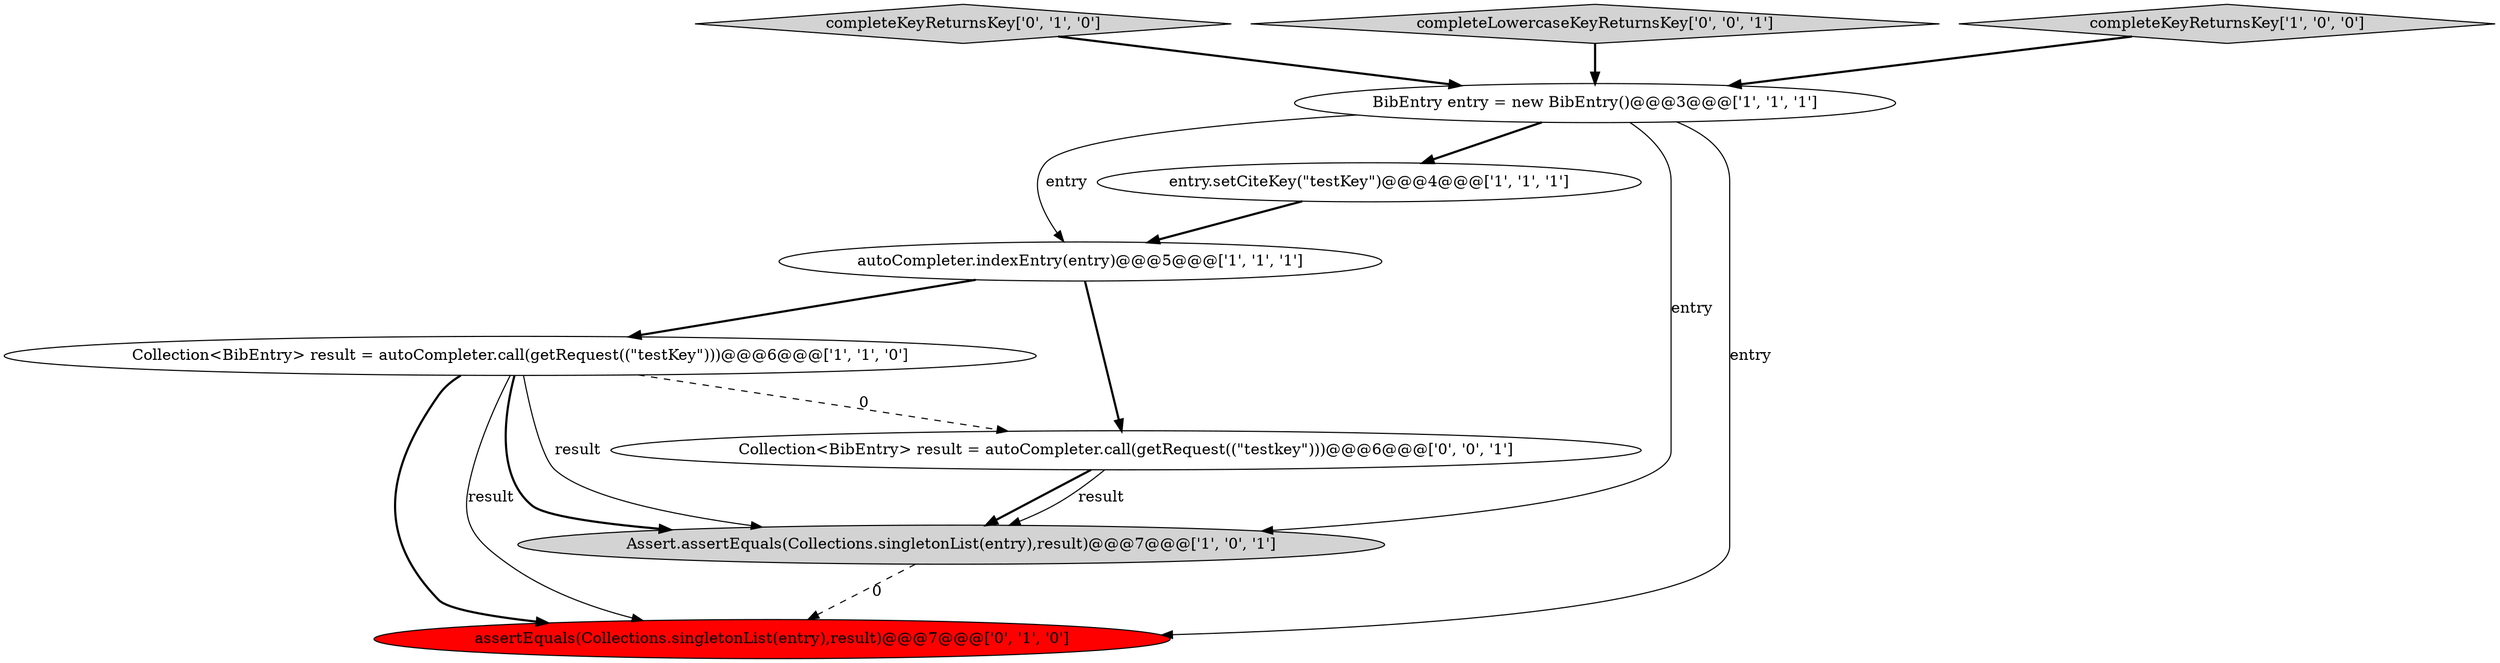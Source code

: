 digraph {
5 [style = filled, label = "Collection<BibEntry> result = autoCompleter.call(getRequest((\"testKey\")))@@@6@@@['1', '1', '0']", fillcolor = white, shape = ellipse image = "AAA0AAABBB1BBB"];
3 [style = filled, label = "Assert.assertEquals(Collections.singletonList(entry),result)@@@7@@@['1', '0', '1']", fillcolor = lightgray, shape = ellipse image = "AAA0AAABBB1BBB"];
7 [style = filled, label = "assertEquals(Collections.singletonList(entry),result)@@@7@@@['0', '1', '0']", fillcolor = red, shape = ellipse image = "AAA1AAABBB2BBB"];
9 [style = filled, label = "Collection<BibEntry> result = autoCompleter.call(getRequest((\"testkey\")))@@@6@@@['0', '0', '1']", fillcolor = white, shape = ellipse image = "AAA0AAABBB3BBB"];
2 [style = filled, label = "BibEntry entry = new BibEntry()@@@3@@@['1', '1', '1']", fillcolor = white, shape = ellipse image = "AAA0AAABBB1BBB"];
6 [style = filled, label = "completeKeyReturnsKey['0', '1', '0']", fillcolor = lightgray, shape = diamond image = "AAA0AAABBB2BBB"];
1 [style = filled, label = "autoCompleter.indexEntry(entry)@@@5@@@['1', '1', '1']", fillcolor = white, shape = ellipse image = "AAA0AAABBB1BBB"];
8 [style = filled, label = "completeLowercaseKeyReturnsKey['0', '0', '1']", fillcolor = lightgray, shape = diamond image = "AAA0AAABBB3BBB"];
4 [style = filled, label = "entry.setCiteKey(\"testKey\")@@@4@@@['1', '1', '1']", fillcolor = white, shape = ellipse image = "AAA0AAABBB1BBB"];
0 [style = filled, label = "completeKeyReturnsKey['1', '0', '0']", fillcolor = lightgray, shape = diamond image = "AAA0AAABBB1BBB"];
1->5 [style = bold, label=""];
5->3 [style = bold, label=""];
9->3 [style = bold, label=""];
5->7 [style = bold, label=""];
2->1 [style = solid, label="entry"];
2->3 [style = solid, label="entry"];
5->3 [style = solid, label="result"];
4->1 [style = bold, label=""];
5->9 [style = dashed, label="0"];
2->7 [style = solid, label="entry"];
5->7 [style = solid, label="result"];
8->2 [style = bold, label=""];
9->3 [style = solid, label="result"];
2->4 [style = bold, label=""];
3->7 [style = dashed, label="0"];
1->9 [style = bold, label=""];
0->2 [style = bold, label=""];
6->2 [style = bold, label=""];
}
